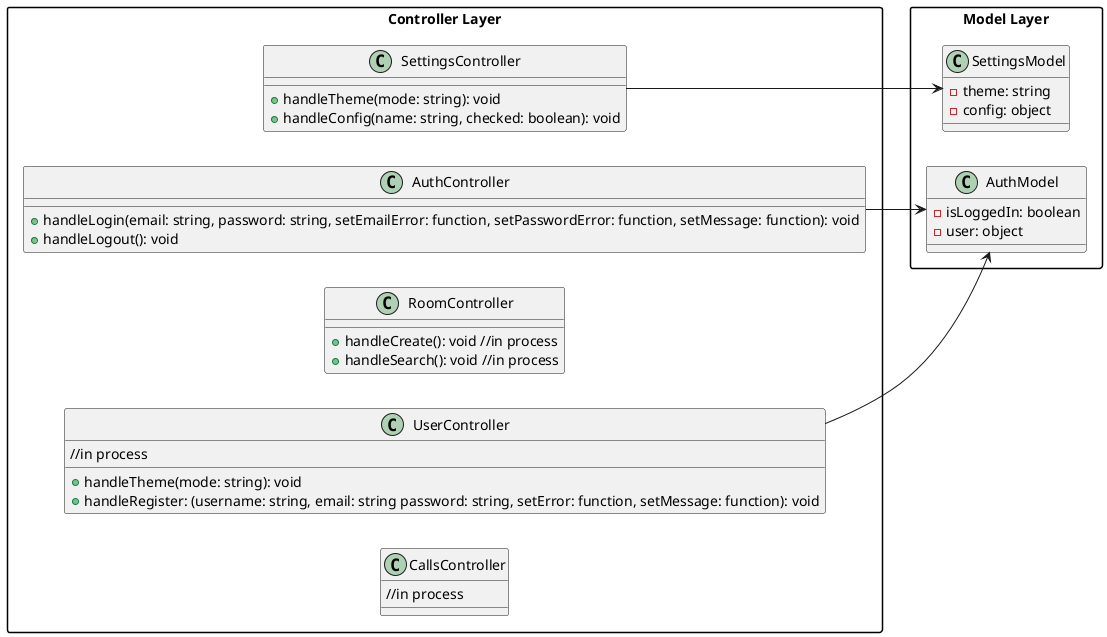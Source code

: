 @startuml
left to right direction
skinparam packageStyle rectangle

package "Controller Layer" {
    class AuthController {
        +handleLogin(email: string, password: string, setEmailError: function, setPasswordError: function, setMessage: function): void
        +handleLogout(): void
    }
    class SettingsController {
        +handleTheme(mode: string): void
        +handleConfig(name: string, checked: boolean): void
    }
    class RoomController {
        +handleCreate(): void //in process
        +handleSearch(): void //in process
    }
    class UserController {
        +handleTheme(mode: string): void
        +handleRegister: (username: string, email: string password: string, setError: function, setMessage: function): void
        //in process
    }
    class CallsController {
        //in process
    }
}

package "Model Layer" {
    class AuthModel {
        -isLoggedIn: boolean
        -user: object
    }
    class SettingsModel {
        -theme: string
        -config: object
    }
}

AuthController --> AuthModel
SettingsController --> SettingsModel
UserController --> AuthModel
@enduml